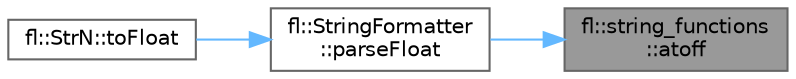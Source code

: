 digraph "fl::string_functions::atoff"
{
 // INTERACTIVE_SVG=YES
 // LATEX_PDF_SIZE
  bgcolor="transparent";
  edge [fontname=Helvetica,fontsize=10,labelfontname=Helvetica,labelfontsize=10];
  node [fontname=Helvetica,fontsize=10,shape=box,height=0.2,width=0.4];
  rankdir="RL";
  Node1 [id="Node000001",label="fl::string_functions\l::atoff",height=0.2,width=0.4,color="gray40", fillcolor="grey60", style="filled", fontcolor="black",tooltip=" "];
  Node1 -> Node2 [id="edge1_Node000001_Node000002",dir="back",color="steelblue1",style="solid",tooltip=" "];
  Node2 [id="Node000002",label="fl::StringFormatter\l::parseFloat",height=0.2,width=0.4,color="grey40", fillcolor="white", style="filled",URL="$d4/d8d/classfl_1_1_string_formatter_a563cb1110196a63cc6baeeb65ccd39af.html#a563cb1110196a63cc6baeeb65ccd39af",tooltip=" "];
  Node2 -> Node3 [id="edge2_Node000002_Node000003",dir="back",color="steelblue1",style="solid",tooltip=" "];
  Node3 [id="Node000003",label="fl::StrN::toFloat",height=0.2,width=0.4,color="grey40", fillcolor="white", style="filled",URL="$dc/d96/classfl_1_1_str_n_ada1fdbf136adbc7c46b658a28f3b058a.html#ada1fdbf136adbc7c46b658a28f3b058a",tooltip=" "];
}
